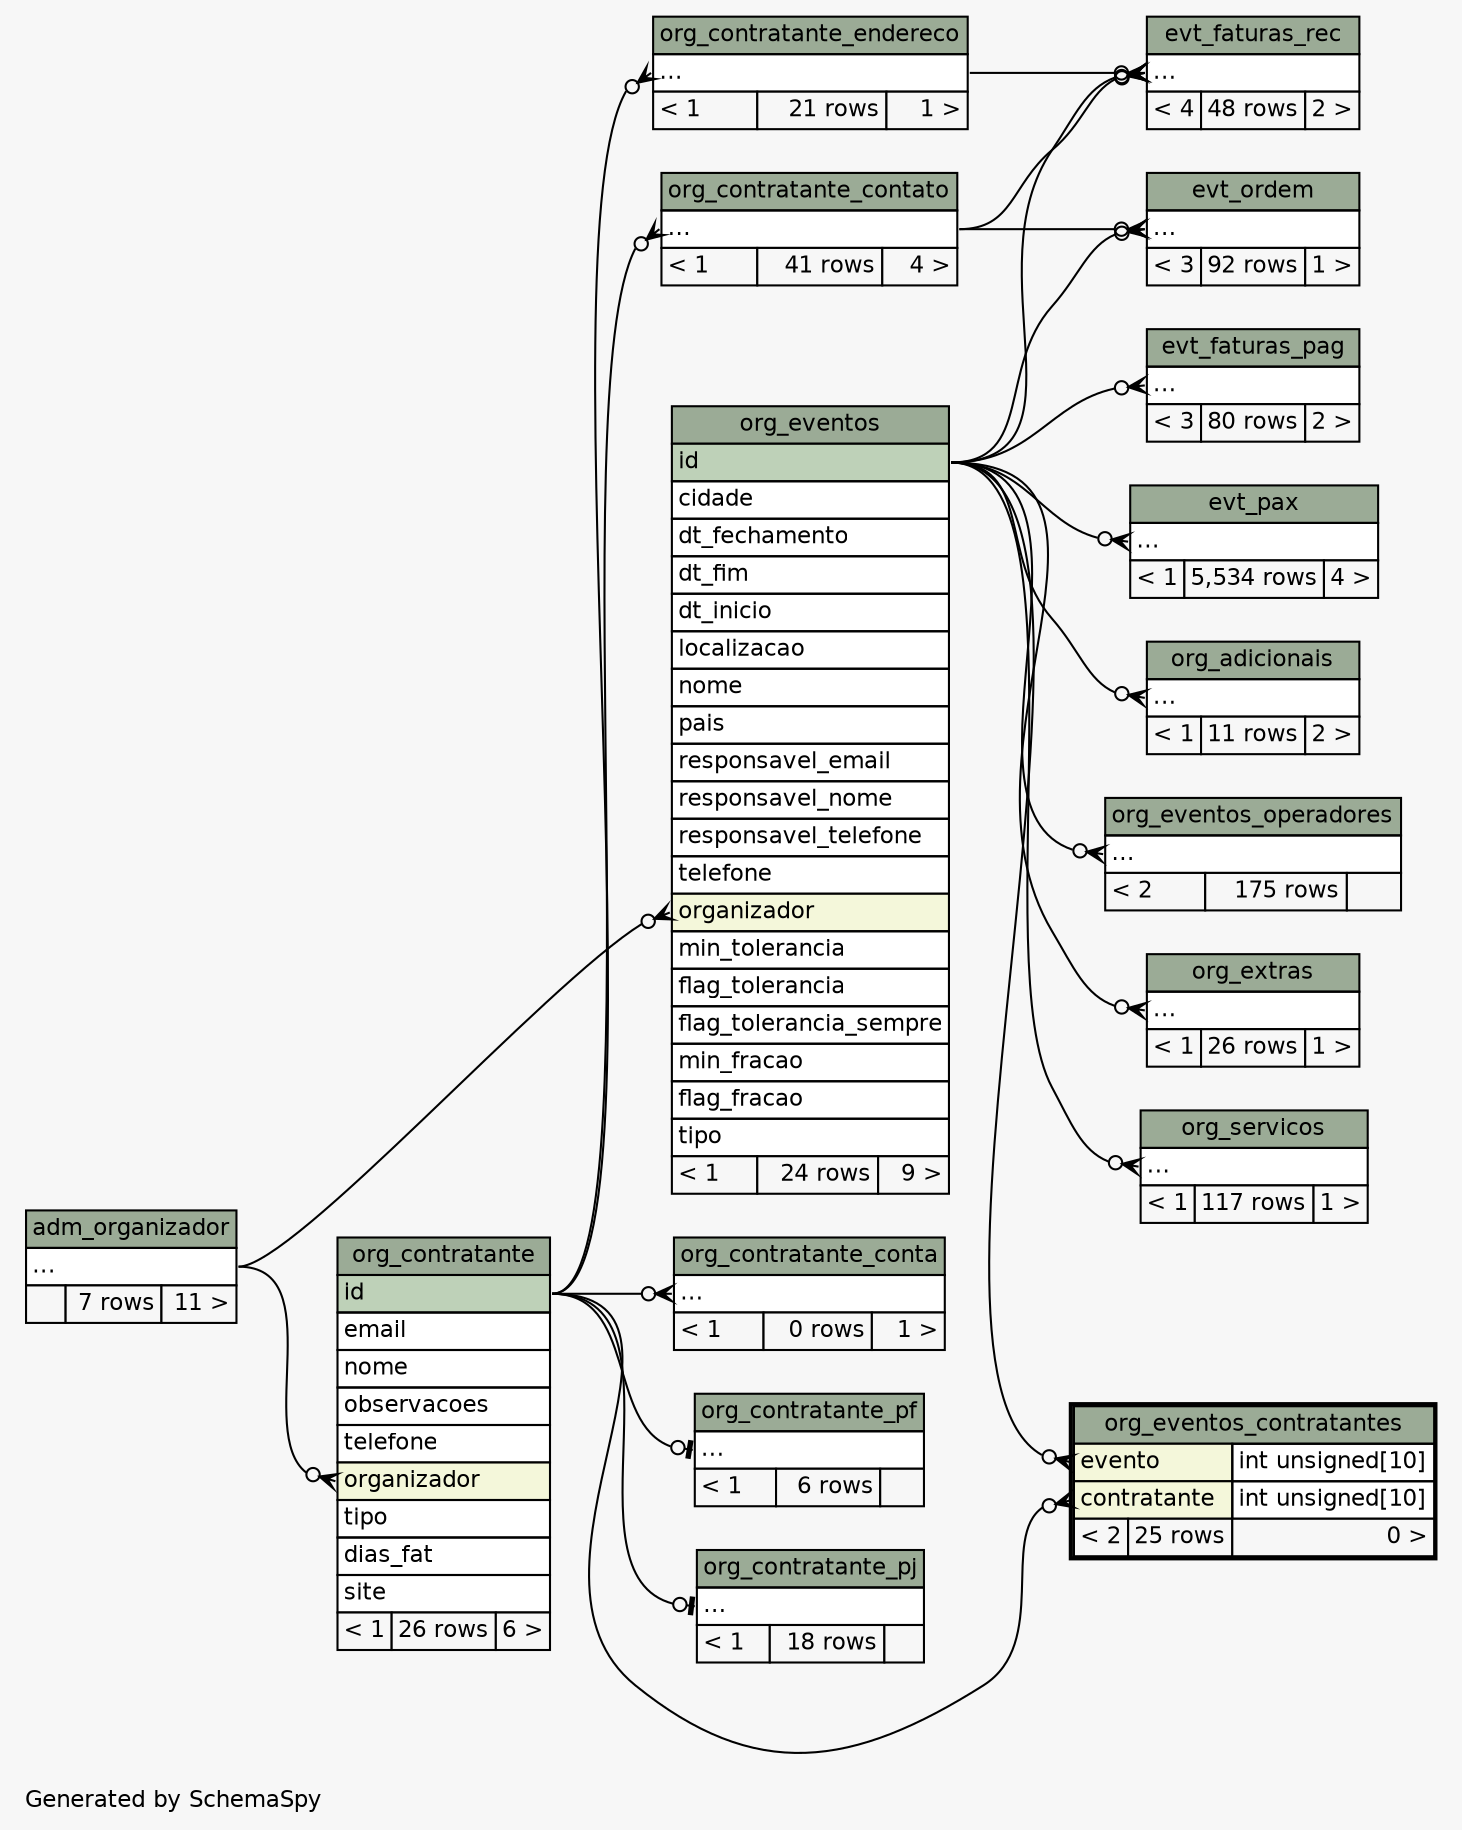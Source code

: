 // dot 2.38.0 on Windows 10 10.0
// SchemaSpy rev 590
digraph "twoDegreesRelationshipsDiagram" {
  graph [
    rankdir="RL"
    bgcolor="#f7f7f7"
    label="\nGenerated by SchemaSpy"
    labeljust="l"
    nodesep="0.18"
    ranksep="0.46"
    fontname="Helvetica"
    fontsize="11"
  ];
  node [
    fontname="Helvetica"
    fontsize="11"
    shape="plaintext"
  ];
  edge [
    arrowsize="0.8"
  ];
  "evt_faturas_pag":"elipses":w -> "org_eventos":"id":e [arrowhead=none dir=back arrowtail=crowodot];
  "evt_faturas_rec":"elipses":w -> "org_contratante_contato":"elipses":e [arrowhead=none dir=back arrowtail=crowodot];
  "evt_faturas_rec":"elipses":w -> "org_contratante_endereco":"elipses":e [arrowhead=none dir=back arrowtail=crowodot];
  "evt_faturas_rec":"elipses":w -> "org_eventos":"id":e [arrowhead=none dir=back arrowtail=crowodot];
  "evt_ordem":"elipses":w -> "org_contratante_contato":"elipses":e [arrowhead=none dir=back arrowtail=crowodot];
  "evt_ordem":"elipses":w -> "org_eventos":"id":e [arrowhead=none dir=back arrowtail=crowodot];
  "evt_pax":"elipses":w -> "org_eventos":"id":e [arrowhead=none dir=back arrowtail=crowodot];
  "org_adicionais":"elipses":w -> "org_eventos":"id":e [arrowhead=none dir=back arrowtail=crowodot];
  "org_contratante":"organizador":w -> "adm_organizador":"elipses":e [arrowhead=none dir=back arrowtail=crowodot];
  "org_contratante_conta":"elipses":w -> "org_contratante":"id":e [arrowhead=none dir=back arrowtail=crowodot];
  "org_contratante_contato":"elipses":w -> "org_contratante":"id":e [arrowhead=none dir=back arrowtail=crowodot];
  "org_contratante_endereco":"elipses":w -> "org_contratante":"id":e [arrowhead=none dir=back arrowtail=crowodot];
  "org_contratante_pf":"elipses":w -> "org_contratante":"id":e [arrowhead=none dir=back arrowtail=teeodot];
  "org_contratante_pj":"elipses":w -> "org_contratante":"id":e [arrowhead=none dir=back arrowtail=teeodot];
  "org_eventos":"organizador":w -> "adm_organizador":"elipses":e [arrowhead=none dir=back arrowtail=crowodot];
  "org_eventos_contratantes":"contratante":w -> "org_contratante":"id":e [arrowhead=none dir=back arrowtail=crowodot];
  "org_eventos_contratantes":"evento":w -> "org_eventos":"id":e [arrowhead=none dir=back arrowtail=crowodot];
  "org_eventos_operadores":"elipses":w -> "org_eventos":"id":e [arrowhead=none dir=back arrowtail=crowodot];
  "org_extras":"elipses":w -> "org_eventos":"id":e [arrowhead=none dir=back arrowtail=crowodot];
  "org_servicos":"elipses":w -> "org_eventos":"id":e [arrowhead=none dir=back arrowtail=crowodot];
  "adm_organizador" [
    label=<
    <TABLE BORDER="0" CELLBORDER="1" CELLSPACING="0" BGCOLOR="#ffffff">
      <TR><TD COLSPAN="3" BGCOLOR="#9bab96" ALIGN="CENTER">adm_organizador</TD></TR>
      <TR><TD PORT="elipses" COLSPAN="3" ALIGN="LEFT">...</TD></TR>
      <TR><TD ALIGN="LEFT" BGCOLOR="#f7f7f7">  </TD><TD ALIGN="RIGHT" BGCOLOR="#f7f7f7">7 rows</TD><TD ALIGN="RIGHT" BGCOLOR="#f7f7f7">11 &gt;</TD></TR>
    </TABLE>>
    URL="adm_organizador.html"
    tooltip="adm_organizador"
  ];
  "evt_faturas_pag" [
    label=<
    <TABLE BORDER="0" CELLBORDER="1" CELLSPACING="0" BGCOLOR="#ffffff">
      <TR><TD COLSPAN="3" BGCOLOR="#9bab96" ALIGN="CENTER">evt_faturas_pag</TD></TR>
      <TR><TD PORT="elipses" COLSPAN="3" ALIGN="LEFT">...</TD></TR>
      <TR><TD ALIGN="LEFT" BGCOLOR="#f7f7f7">&lt; 3</TD><TD ALIGN="RIGHT" BGCOLOR="#f7f7f7">80 rows</TD><TD ALIGN="RIGHT" BGCOLOR="#f7f7f7">2 &gt;</TD></TR>
    </TABLE>>
    URL="evt_faturas_pag.html"
    tooltip="evt_faturas_pag"
  ];
  "evt_faturas_rec" [
    label=<
    <TABLE BORDER="0" CELLBORDER="1" CELLSPACING="0" BGCOLOR="#ffffff">
      <TR><TD COLSPAN="3" BGCOLOR="#9bab96" ALIGN="CENTER">evt_faturas_rec</TD></TR>
      <TR><TD PORT="elipses" COLSPAN="3" ALIGN="LEFT">...</TD></TR>
      <TR><TD ALIGN="LEFT" BGCOLOR="#f7f7f7">&lt; 4</TD><TD ALIGN="RIGHT" BGCOLOR="#f7f7f7">48 rows</TD><TD ALIGN="RIGHT" BGCOLOR="#f7f7f7">2 &gt;</TD></TR>
    </TABLE>>
    URL="evt_faturas_rec.html"
    tooltip="evt_faturas_rec"
  ];
  "evt_ordem" [
    label=<
    <TABLE BORDER="0" CELLBORDER="1" CELLSPACING="0" BGCOLOR="#ffffff">
      <TR><TD COLSPAN="3" BGCOLOR="#9bab96" ALIGN="CENTER">evt_ordem</TD></TR>
      <TR><TD PORT="elipses" COLSPAN="3" ALIGN="LEFT">...</TD></TR>
      <TR><TD ALIGN="LEFT" BGCOLOR="#f7f7f7">&lt; 3</TD><TD ALIGN="RIGHT" BGCOLOR="#f7f7f7">92 rows</TD><TD ALIGN="RIGHT" BGCOLOR="#f7f7f7">1 &gt;</TD></TR>
    </TABLE>>
    URL="evt_ordem.html"
    tooltip="evt_ordem"
  ];
  "evt_pax" [
    label=<
    <TABLE BORDER="0" CELLBORDER="1" CELLSPACING="0" BGCOLOR="#ffffff">
      <TR><TD COLSPAN="3" BGCOLOR="#9bab96" ALIGN="CENTER">evt_pax</TD></TR>
      <TR><TD PORT="elipses" COLSPAN="3" ALIGN="LEFT">...</TD></TR>
      <TR><TD ALIGN="LEFT" BGCOLOR="#f7f7f7">&lt; 1</TD><TD ALIGN="RIGHT" BGCOLOR="#f7f7f7">5,534 rows</TD><TD ALIGN="RIGHT" BGCOLOR="#f7f7f7">4 &gt;</TD></TR>
    </TABLE>>
    URL="evt_pax.html"
    tooltip="evt_pax"
  ];
  "org_adicionais" [
    label=<
    <TABLE BORDER="0" CELLBORDER="1" CELLSPACING="0" BGCOLOR="#ffffff">
      <TR><TD COLSPAN="3" BGCOLOR="#9bab96" ALIGN="CENTER">org_adicionais</TD></TR>
      <TR><TD PORT="elipses" COLSPAN="3" ALIGN="LEFT">...</TD></TR>
      <TR><TD ALIGN="LEFT" BGCOLOR="#f7f7f7">&lt; 1</TD><TD ALIGN="RIGHT" BGCOLOR="#f7f7f7">11 rows</TD><TD ALIGN="RIGHT" BGCOLOR="#f7f7f7">2 &gt;</TD></TR>
    </TABLE>>
    URL="org_adicionais.html"
    tooltip="org_adicionais"
  ];
  "org_contratante" [
    label=<
    <TABLE BORDER="0" CELLBORDER="1" CELLSPACING="0" BGCOLOR="#ffffff">
      <TR><TD COLSPAN="3" BGCOLOR="#9bab96" ALIGN="CENTER">org_contratante</TD></TR>
      <TR><TD PORT="id" COLSPAN="3" BGCOLOR="#bed1b8" ALIGN="LEFT">id</TD></TR>
      <TR><TD PORT="email" COLSPAN="3" ALIGN="LEFT">email</TD></TR>
      <TR><TD PORT="nome" COLSPAN="3" ALIGN="LEFT">nome</TD></TR>
      <TR><TD PORT="observacoes" COLSPAN="3" ALIGN="LEFT">observacoes</TD></TR>
      <TR><TD PORT="telefone" COLSPAN="3" ALIGN="LEFT">telefone</TD></TR>
      <TR><TD PORT="organizador" COLSPAN="3" BGCOLOR="#f4f7da" ALIGN="LEFT">organizador</TD></TR>
      <TR><TD PORT="tipo" COLSPAN="3" ALIGN="LEFT">tipo</TD></TR>
      <TR><TD PORT="dias_fat" COLSPAN="3" ALIGN="LEFT">dias_fat</TD></TR>
      <TR><TD PORT="site" COLSPAN="3" ALIGN="LEFT">site</TD></TR>
      <TR><TD ALIGN="LEFT" BGCOLOR="#f7f7f7">&lt; 1</TD><TD ALIGN="RIGHT" BGCOLOR="#f7f7f7">26 rows</TD><TD ALIGN="RIGHT" BGCOLOR="#f7f7f7">6 &gt;</TD></TR>
    </TABLE>>
    URL="org_contratante.html"
    tooltip="org_contratante"
  ];
  "org_contratante_conta" [
    label=<
    <TABLE BORDER="0" CELLBORDER="1" CELLSPACING="0" BGCOLOR="#ffffff">
      <TR><TD COLSPAN="3" BGCOLOR="#9bab96" ALIGN="CENTER">org_contratante_conta</TD></TR>
      <TR><TD PORT="elipses" COLSPAN="3" ALIGN="LEFT">...</TD></TR>
      <TR><TD ALIGN="LEFT" BGCOLOR="#f7f7f7">&lt; 1</TD><TD ALIGN="RIGHT" BGCOLOR="#f7f7f7">0 rows</TD><TD ALIGN="RIGHT" BGCOLOR="#f7f7f7">1 &gt;</TD></TR>
    </TABLE>>
    URL="org_contratante_conta.html"
    tooltip="org_contratante_conta"
  ];
  "org_contratante_contato" [
    label=<
    <TABLE BORDER="0" CELLBORDER="1" CELLSPACING="0" BGCOLOR="#ffffff">
      <TR><TD COLSPAN="3" BGCOLOR="#9bab96" ALIGN="CENTER">org_contratante_contato</TD></TR>
      <TR><TD PORT="elipses" COLSPAN="3" ALIGN="LEFT">...</TD></TR>
      <TR><TD ALIGN="LEFT" BGCOLOR="#f7f7f7">&lt; 1</TD><TD ALIGN="RIGHT" BGCOLOR="#f7f7f7">41 rows</TD><TD ALIGN="RIGHT" BGCOLOR="#f7f7f7">4 &gt;</TD></TR>
    </TABLE>>
    URL="org_contratante_contato.html"
    tooltip="org_contratante_contato"
  ];
  "org_contratante_endereco" [
    label=<
    <TABLE BORDER="0" CELLBORDER="1" CELLSPACING="0" BGCOLOR="#ffffff">
      <TR><TD COLSPAN="3" BGCOLOR="#9bab96" ALIGN="CENTER">org_contratante_endereco</TD></TR>
      <TR><TD PORT="elipses" COLSPAN="3" ALIGN="LEFT">...</TD></TR>
      <TR><TD ALIGN="LEFT" BGCOLOR="#f7f7f7">&lt; 1</TD><TD ALIGN="RIGHT" BGCOLOR="#f7f7f7">21 rows</TD><TD ALIGN="RIGHT" BGCOLOR="#f7f7f7">1 &gt;</TD></TR>
    </TABLE>>
    URL="org_contratante_endereco.html"
    tooltip="org_contratante_endereco"
  ];
  "org_contratante_pf" [
    label=<
    <TABLE BORDER="0" CELLBORDER="1" CELLSPACING="0" BGCOLOR="#ffffff">
      <TR><TD COLSPAN="3" BGCOLOR="#9bab96" ALIGN="CENTER">org_contratante_pf</TD></TR>
      <TR><TD PORT="elipses" COLSPAN="3" ALIGN="LEFT">...</TD></TR>
      <TR><TD ALIGN="LEFT" BGCOLOR="#f7f7f7">&lt; 1</TD><TD ALIGN="RIGHT" BGCOLOR="#f7f7f7">6 rows</TD><TD ALIGN="RIGHT" BGCOLOR="#f7f7f7">  </TD></TR>
    </TABLE>>
    URL="org_contratante_pf.html"
    tooltip="org_contratante_pf"
  ];
  "org_contratante_pj" [
    label=<
    <TABLE BORDER="0" CELLBORDER="1" CELLSPACING="0" BGCOLOR="#ffffff">
      <TR><TD COLSPAN="3" BGCOLOR="#9bab96" ALIGN="CENTER">org_contratante_pj</TD></TR>
      <TR><TD PORT="elipses" COLSPAN="3" ALIGN="LEFT">...</TD></TR>
      <TR><TD ALIGN="LEFT" BGCOLOR="#f7f7f7">&lt; 1</TD><TD ALIGN="RIGHT" BGCOLOR="#f7f7f7">18 rows</TD><TD ALIGN="RIGHT" BGCOLOR="#f7f7f7">  </TD></TR>
    </TABLE>>
    URL="org_contratante_pj.html"
    tooltip="org_contratante_pj"
  ];
  "org_eventos" [
    label=<
    <TABLE BORDER="0" CELLBORDER="1" CELLSPACING="0" BGCOLOR="#ffffff">
      <TR><TD COLSPAN="3" BGCOLOR="#9bab96" ALIGN="CENTER">org_eventos</TD></TR>
      <TR><TD PORT="id" COLSPAN="3" BGCOLOR="#bed1b8" ALIGN="LEFT">id</TD></TR>
      <TR><TD PORT="cidade" COLSPAN="3" ALIGN="LEFT">cidade</TD></TR>
      <TR><TD PORT="dt_fechamento" COLSPAN="3" ALIGN="LEFT">dt_fechamento</TD></TR>
      <TR><TD PORT="dt_fim" COLSPAN="3" ALIGN="LEFT">dt_fim</TD></TR>
      <TR><TD PORT="dt_inicio" COLSPAN="3" ALIGN="LEFT">dt_inicio</TD></TR>
      <TR><TD PORT="localizacao" COLSPAN="3" ALIGN="LEFT">localizacao</TD></TR>
      <TR><TD PORT="nome" COLSPAN="3" ALIGN="LEFT">nome</TD></TR>
      <TR><TD PORT="pais" COLSPAN="3" ALIGN="LEFT">pais</TD></TR>
      <TR><TD PORT="responsavel_email" COLSPAN="3" ALIGN="LEFT">responsavel_email</TD></TR>
      <TR><TD PORT="responsavel_nome" COLSPAN="3" ALIGN="LEFT">responsavel_nome</TD></TR>
      <TR><TD PORT="responsavel_telefone" COLSPAN="3" ALIGN="LEFT">responsavel_telefone</TD></TR>
      <TR><TD PORT="telefone" COLSPAN="3" ALIGN="LEFT">telefone</TD></TR>
      <TR><TD PORT="organizador" COLSPAN="3" BGCOLOR="#f4f7da" ALIGN="LEFT">organizador</TD></TR>
      <TR><TD PORT="min_tolerancia" COLSPAN="3" ALIGN="LEFT">min_tolerancia</TD></TR>
      <TR><TD PORT="flag_tolerancia" COLSPAN="3" ALIGN="LEFT">flag_tolerancia</TD></TR>
      <TR><TD PORT="flag_tolerancia_sempre" COLSPAN="3" ALIGN="LEFT">flag_tolerancia_sempre</TD></TR>
      <TR><TD PORT="min_fracao" COLSPAN="3" ALIGN="LEFT">min_fracao</TD></TR>
      <TR><TD PORT="flag_fracao" COLSPAN="3" ALIGN="LEFT">flag_fracao</TD></TR>
      <TR><TD PORT="tipo" COLSPAN="3" ALIGN="LEFT">tipo</TD></TR>
      <TR><TD ALIGN="LEFT" BGCOLOR="#f7f7f7">&lt; 1</TD><TD ALIGN="RIGHT" BGCOLOR="#f7f7f7">24 rows</TD><TD ALIGN="RIGHT" BGCOLOR="#f7f7f7">9 &gt;</TD></TR>
    </TABLE>>
    URL="org_eventos.html"
    tooltip="org_eventos"
  ];
  "org_eventos_contratantes" [
    label=<
    <TABLE BORDER="2" CELLBORDER="1" CELLSPACING="0" BGCOLOR="#ffffff">
      <TR><TD COLSPAN="3" BGCOLOR="#9bab96" ALIGN="CENTER">org_eventos_contratantes</TD></TR>
      <TR><TD PORT="evento" COLSPAN="2" BGCOLOR="#f4f7da" ALIGN="LEFT">evento</TD><TD PORT="evento.type" ALIGN="LEFT">int unsigned[10]</TD></TR>
      <TR><TD PORT="contratante" COLSPAN="2" BGCOLOR="#f4f7da" ALIGN="LEFT">contratante</TD><TD PORT="contratante.type" ALIGN="LEFT">int unsigned[10]</TD></TR>
      <TR><TD ALIGN="LEFT" BGCOLOR="#f7f7f7">&lt; 2</TD><TD ALIGN="RIGHT" BGCOLOR="#f7f7f7">25 rows</TD><TD ALIGN="RIGHT" BGCOLOR="#f7f7f7">0 &gt;</TD></TR>
    </TABLE>>
    URL="org_eventos_contratantes.html"
    tooltip="org_eventos_contratantes"
  ];
  "org_eventos_operadores" [
    label=<
    <TABLE BORDER="0" CELLBORDER="1" CELLSPACING="0" BGCOLOR="#ffffff">
      <TR><TD COLSPAN="3" BGCOLOR="#9bab96" ALIGN="CENTER">org_eventos_operadores</TD></TR>
      <TR><TD PORT="elipses" COLSPAN="3" ALIGN="LEFT">...</TD></TR>
      <TR><TD ALIGN="LEFT" BGCOLOR="#f7f7f7">&lt; 2</TD><TD ALIGN="RIGHT" BGCOLOR="#f7f7f7">175 rows</TD><TD ALIGN="RIGHT" BGCOLOR="#f7f7f7">  </TD></TR>
    </TABLE>>
    URL="org_eventos_operadores.html"
    tooltip="org_eventos_operadores"
  ];
  "org_extras" [
    label=<
    <TABLE BORDER="0" CELLBORDER="1" CELLSPACING="0" BGCOLOR="#ffffff">
      <TR><TD COLSPAN="3" BGCOLOR="#9bab96" ALIGN="CENTER">org_extras</TD></TR>
      <TR><TD PORT="elipses" COLSPAN="3" ALIGN="LEFT">...</TD></TR>
      <TR><TD ALIGN="LEFT" BGCOLOR="#f7f7f7">&lt; 1</TD><TD ALIGN="RIGHT" BGCOLOR="#f7f7f7">26 rows</TD><TD ALIGN="RIGHT" BGCOLOR="#f7f7f7">1 &gt;</TD></TR>
    </TABLE>>
    URL="org_extras.html"
    tooltip="org_extras"
  ];
  "org_servicos" [
    label=<
    <TABLE BORDER="0" CELLBORDER="1" CELLSPACING="0" BGCOLOR="#ffffff">
      <TR><TD COLSPAN="3" BGCOLOR="#9bab96" ALIGN="CENTER">org_servicos</TD></TR>
      <TR><TD PORT="elipses" COLSPAN="3" ALIGN="LEFT">...</TD></TR>
      <TR><TD ALIGN="LEFT" BGCOLOR="#f7f7f7">&lt; 1</TD><TD ALIGN="RIGHT" BGCOLOR="#f7f7f7">117 rows</TD><TD ALIGN="RIGHT" BGCOLOR="#f7f7f7">1 &gt;</TD></TR>
    </TABLE>>
    URL="org_servicos.html"
    tooltip="org_servicos"
  ];
}

